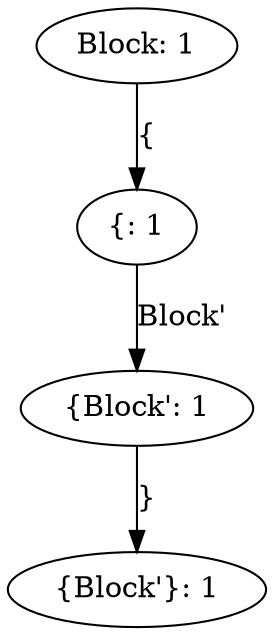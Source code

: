 digraph {
    0 [ label = "Block: 1" ]
    1 [ label = "{: 1" ]
    2 [ label = "{Block': 1" ]
    3 [ label = "{Block'}: 1" ]
    0 -> 1 [ label = "{" ]
    1 -> 2 [ label = "Block'" ]
    2 -> 3 [ label = "}" ]
}
